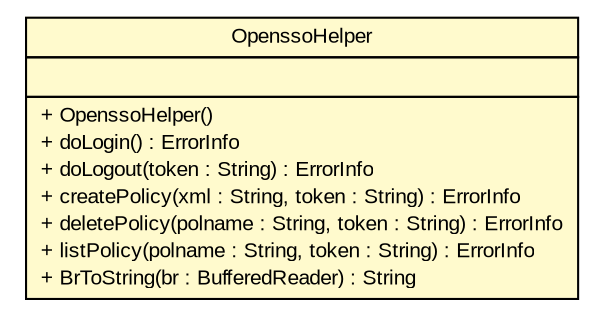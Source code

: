 #!/usr/local/bin/dot
#
# Class diagram 
# Generated by UmlGraph version 4.6 (http://www.spinellis.gr/sw/umlgraph)
#

digraph G {
	edge [fontname="arial",fontsize=10,labelfontname="arial",labelfontsize=10];
	node [fontname="arial",fontsize=10,shape=plaintext];
	// org.opentox.pol.OpenssoHelper
	c182 [label=<<table border="0" cellborder="1" cellspacing="0" cellpadding="2" port="p" bgcolor="lemonChiffon" href="./OpenssoHelper.html">
		<tr><td><table border="0" cellspacing="0" cellpadding="1">
			<tr><td> OpenssoHelper </td></tr>
		</table></td></tr>
		<tr><td><table border="0" cellspacing="0" cellpadding="1">
			<tr><td align="left">  </td></tr>
		</table></td></tr>
		<tr><td><table border="0" cellspacing="0" cellpadding="1">
			<tr><td align="left"> + OpenssoHelper() </td></tr>
			<tr><td align="left"> + doLogin() : ErrorInfo </td></tr>
			<tr><td align="left"> + doLogout(token : String) : ErrorInfo </td></tr>
			<tr><td align="left"> + createPolicy(xml : String, token : String) : ErrorInfo </td></tr>
			<tr><td align="left"> + deletePolicy(polname : String, token : String) : ErrorInfo </td></tr>
			<tr><td align="left"> + listPolicy(polname : String, token : String) : ErrorInfo </td></tr>
			<tr><td align="left"> + BrToString(br : BufferedReader) : String </td></tr>
		</table></td></tr>
		</table>>, fontname="arial", fontcolor="black", fontsize=10.0];
}

